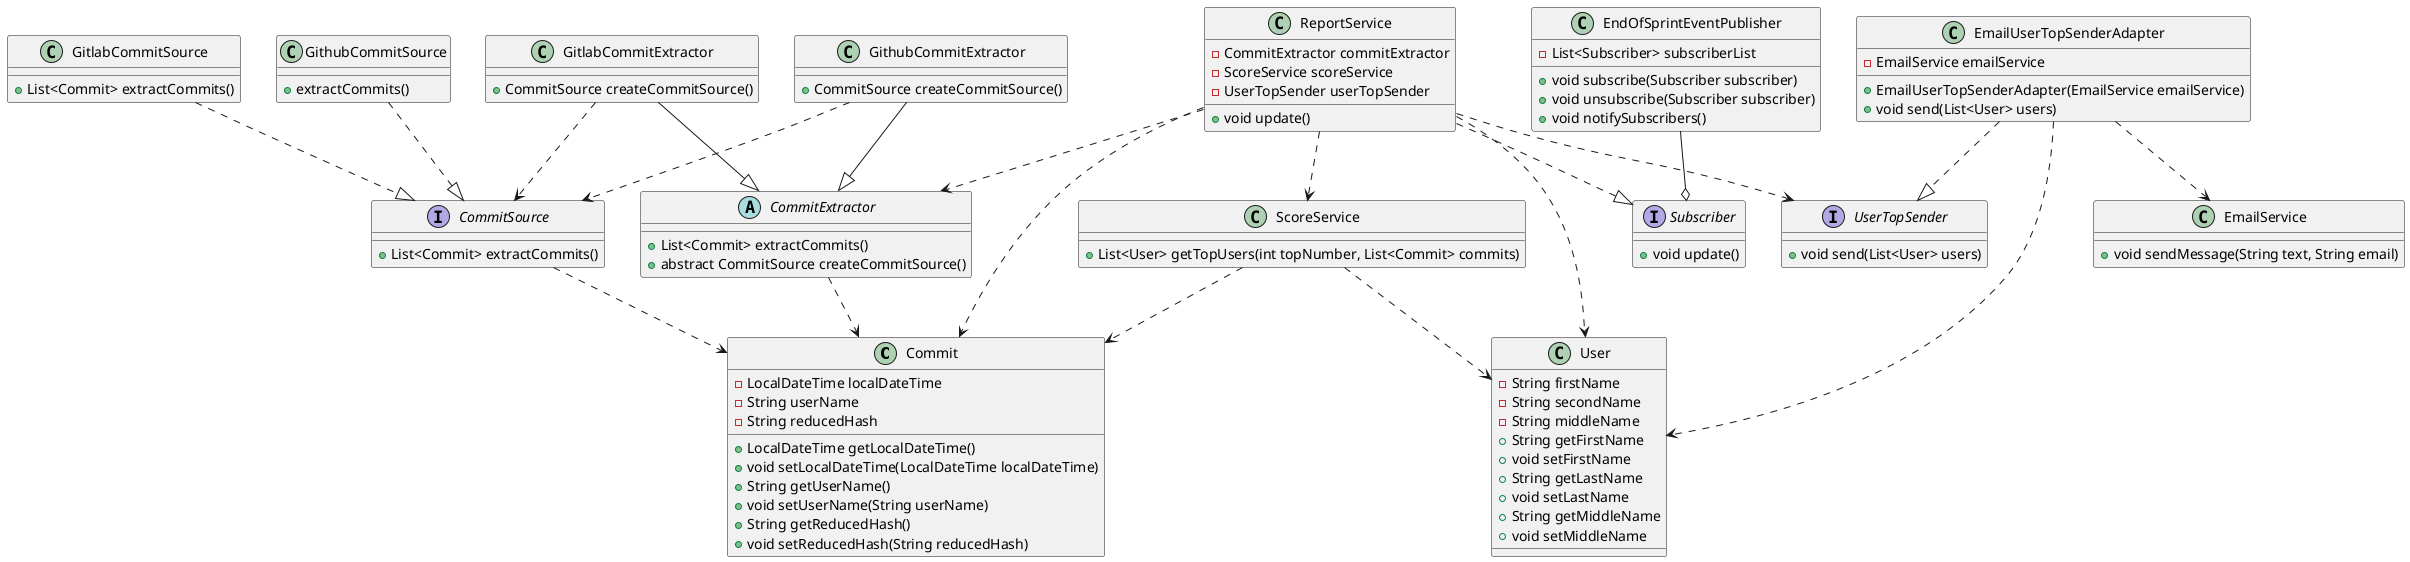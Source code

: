 @startuml classes

class Commit {
    - LocalDateTime localDateTime
    - String userName
    - String reducedHash
    + LocalDateTime getLocalDateTime()
    + void setLocalDateTime(LocalDateTime localDateTime)
    + String getUserName()
    + void setUserName(String userName)
    + String getReducedHash()
    + void setReducedHash(String reducedHash)
}

class User {
    - String firstName
    - String secondName
    - String middleName
    + String getFirstName
    + void setFirstName
    + String getLastName
    + void setLastName
    + String getMiddleName
    + void setMiddleName
}

class EndOfSprintEventPublisher {
    - List<Subscriber> subscriberList
    + void subscribe(Subscriber subscriber)
    + void unsubscribe(Subscriber subscriber)
    + void notifySubscribers()
}

interface Subscriber {
    + void update()
}

abstract class CommitExtractor {
    + List<Commit> extractCommits()
    + abstract CommitSource createCommitSource()
}

class GithubCommitExtractor {
    + CommitSource createCommitSource()
}

class GitlabCommitExtractor {
    + CommitSource createCommitSource()
}

interface CommitSource {
    + List<Commit> extractCommits()
}

class GithubCommitSource {
    + extractCommits()
}

class GitlabCommitSource {
    + List<Commit> extractCommits()
}

class EmailService {
    + void sendMessage(String text, String email)
}

class EmailUserTopSenderAdapter {
    - EmailService emailService
    + EmailUserTopSenderAdapter(EmailService emailService)
    + void send(List<User> users)
}

class ReportService {
    - CommitExtractor commitExtractor
    - ScoreService scoreService
    - UserTopSender userTopSender
    + void update()
}

class ScoreService {
    + List<User> getTopUsers(int topNumber, List<Commit> commits)
}

interface UserTopSender {
    + void send(List<User> users)
}

CommitExtractor ..> Commit
CommitSource ..> Commit
ReportService ..> Commit
ScoreService ..> Commit

ReportService ..> User
ScoreService ..> User
EmailUserTopSenderAdapter ..> User

EndOfSprintEventPublisher --o Subscriber

GithubCommitExtractor --|> CommitExtractor
GithubCommitExtractor ..> CommitSource

GitlabCommitExtractor --|> CommitExtractor
GitlabCommitExtractor ..> CommitSource

GithubCommitSource ..|> CommitSource
GitlabCommitSource ..|> CommitSource

EmailUserTopSenderAdapter ..> EmailService
EmailUserTopSenderAdapter ..|> UserTopSender

ReportService ..> CommitExtractor
ReportService ..> ScoreService
ReportService ..> UserTopSender
ReportService ..|> Subscriber



@enduml